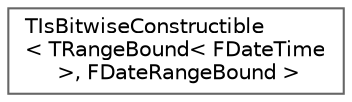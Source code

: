 digraph "Graphical Class Hierarchy"
{
 // INTERACTIVE_SVG=YES
 // LATEX_PDF_SIZE
  bgcolor="transparent";
  edge [fontname=Helvetica,fontsize=10,labelfontname=Helvetica,labelfontsize=10];
  node [fontname=Helvetica,fontsize=10,shape=box,height=0.2,width=0.4];
  rankdir="LR";
  Node0 [id="Node000000",label="TIsBitwiseConstructible\l\< TRangeBound\< FDateTime\l \>, FDateRangeBound \>",height=0.2,width=0.4,color="grey40", fillcolor="white", style="filled",URL="$d0/d5e/structTIsBitwiseConstructible_3_01TRangeBound_3_01FDateTime_01_4_00_01FDateRangeBound_01_4.html",tooltip=" "];
}
